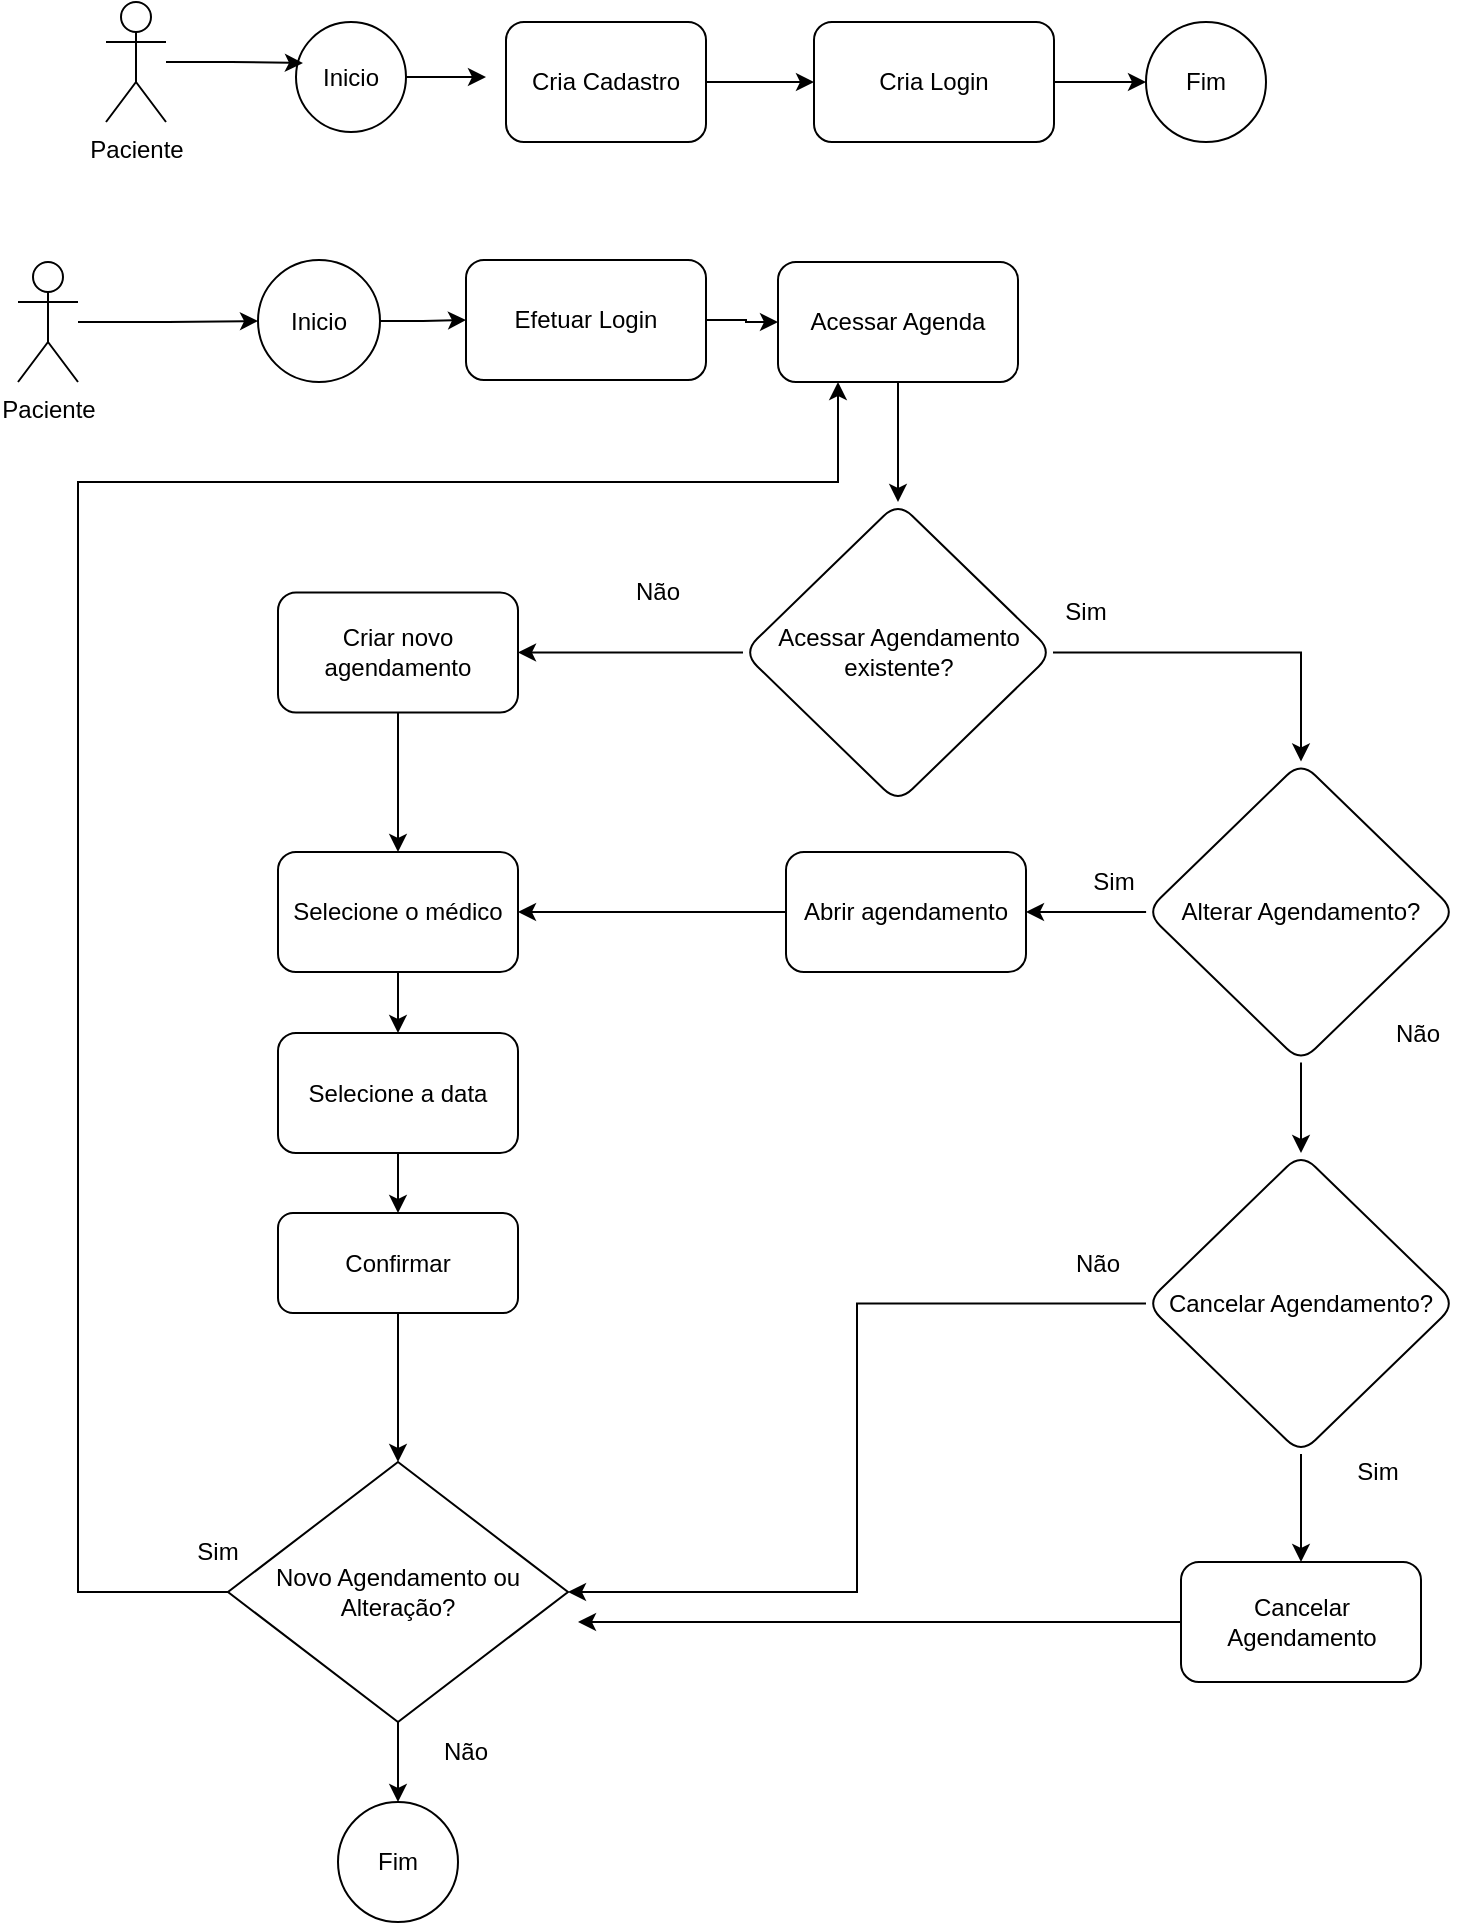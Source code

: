 <mxfile version="24.7.5">
  <diagram name="Página-1" id="yGf2p1bEU68mInLZERMO">
    <mxGraphModel dx="1009" dy="1711" grid="1" gridSize="10" guides="1" tooltips="1" connect="1" arrows="1" fold="1" page="1" pageScale="1" pageWidth="827" pageHeight="1169" math="0" shadow="0">
      <root>
        <mxCell id="0" />
        <mxCell id="1" parent="0" />
        <mxCell id="EHjnhafDSW_3wNCzah2m-1" value="Paciente" style="shape=umlActor;verticalLabelPosition=bottom;verticalAlign=top;html=1;outlineConnect=0;" vertex="1" parent="1">
          <mxGeometry x="124" y="-1100" width="30" height="60" as="geometry" />
        </mxCell>
        <mxCell id="EHjnhafDSW_3wNCzah2m-2" style="edgeStyle=orthogonalEdgeStyle;rounded=0;orthogonalLoop=1;jettySize=auto;html=1;" edge="1" parent="1" source="EHjnhafDSW_3wNCzah2m-3">
          <mxGeometry relative="1" as="geometry">
            <mxPoint x="314" y="-1062.5" as="targetPoint" />
          </mxGeometry>
        </mxCell>
        <mxCell id="EHjnhafDSW_3wNCzah2m-3" value="Inicio" style="ellipse;whiteSpace=wrap;html=1;aspect=fixed;" vertex="1" parent="1">
          <mxGeometry x="219" y="-1090" width="55" height="55" as="geometry" />
        </mxCell>
        <mxCell id="EHjnhafDSW_3wNCzah2m-4" value="" style="edgeStyle=orthogonalEdgeStyle;rounded=0;orthogonalLoop=1;jettySize=auto;html=1;" edge="1" parent="1" source="EHjnhafDSW_3wNCzah2m-5" target="EHjnhafDSW_3wNCzah2m-7">
          <mxGeometry relative="1" as="geometry" />
        </mxCell>
        <mxCell id="EHjnhafDSW_3wNCzah2m-5" value="Cria Cadastro" style="rounded=1;whiteSpace=wrap;html=1;" vertex="1" parent="1">
          <mxGeometry x="324" y="-1090" width="100" height="60" as="geometry" />
        </mxCell>
        <mxCell id="EHjnhafDSW_3wNCzah2m-6" value="" style="edgeStyle=orthogonalEdgeStyle;rounded=0;orthogonalLoop=1;jettySize=auto;html=1;" edge="1" parent="1" source="EHjnhafDSW_3wNCzah2m-7" target="EHjnhafDSW_3wNCzah2m-8">
          <mxGeometry relative="1" as="geometry" />
        </mxCell>
        <mxCell id="EHjnhafDSW_3wNCzah2m-7" value="Cria Login" style="rounded=1;whiteSpace=wrap;html=1;" vertex="1" parent="1">
          <mxGeometry x="478" y="-1090" width="120" height="60" as="geometry" />
        </mxCell>
        <mxCell id="EHjnhafDSW_3wNCzah2m-8" value="Fim" style="ellipse;whiteSpace=wrap;html=1;aspect=fixed;" vertex="1" parent="1">
          <mxGeometry x="644" y="-1090" width="60" height="60" as="geometry" />
        </mxCell>
        <mxCell id="EHjnhafDSW_3wNCzah2m-9" style="edgeStyle=orthogonalEdgeStyle;rounded=0;orthogonalLoop=1;jettySize=auto;html=1;entryX=0.063;entryY=0.373;entryDx=0;entryDy=0;entryPerimeter=0;" edge="1" parent="1" source="EHjnhafDSW_3wNCzah2m-1" target="EHjnhafDSW_3wNCzah2m-3">
          <mxGeometry relative="1" as="geometry" />
        </mxCell>
        <mxCell id="EHjnhafDSW_3wNCzah2m-18" value="" style="edgeStyle=orthogonalEdgeStyle;rounded=0;orthogonalLoop=1;jettySize=auto;html=1;" edge="1" parent="1" source="EHjnhafDSW_3wNCzah2m-11" target="EHjnhafDSW_3wNCzah2m-12">
          <mxGeometry relative="1" as="geometry" />
        </mxCell>
        <mxCell id="EHjnhafDSW_3wNCzah2m-11" value="Paciente" style="shape=umlActor;verticalLabelPosition=bottom;verticalAlign=top;html=1;outlineConnect=0;" vertex="1" parent="1">
          <mxGeometry x="80" y="-970" width="30" height="60" as="geometry" />
        </mxCell>
        <mxCell id="EHjnhafDSW_3wNCzah2m-17" value="" style="edgeStyle=orthogonalEdgeStyle;rounded=0;orthogonalLoop=1;jettySize=auto;html=1;" edge="1" parent="1" source="EHjnhafDSW_3wNCzah2m-12" target="EHjnhafDSW_3wNCzah2m-15">
          <mxGeometry relative="1" as="geometry" />
        </mxCell>
        <mxCell id="EHjnhafDSW_3wNCzah2m-12" value="Inicio" style="ellipse;whiteSpace=wrap;html=1;aspect=fixed;" vertex="1" parent="1">
          <mxGeometry x="200" y="-971" width="61" height="61" as="geometry" />
        </mxCell>
        <mxCell id="EHjnhafDSW_3wNCzah2m-20" value="" style="edgeStyle=orthogonalEdgeStyle;rounded=0;orthogonalLoop=1;jettySize=auto;html=1;" edge="1" parent="1" source="EHjnhafDSW_3wNCzah2m-15" target="EHjnhafDSW_3wNCzah2m-19">
          <mxGeometry relative="1" as="geometry" />
        </mxCell>
        <mxCell id="EHjnhafDSW_3wNCzah2m-15" value="Efetuar Login" style="rounded=1;whiteSpace=wrap;html=1;" vertex="1" parent="1">
          <mxGeometry x="304" y="-971" width="120" height="60" as="geometry" />
        </mxCell>
        <mxCell id="EHjnhafDSW_3wNCzah2m-22" value="" style="edgeStyle=orthogonalEdgeStyle;rounded=0;orthogonalLoop=1;jettySize=auto;html=1;" edge="1" parent="1" source="EHjnhafDSW_3wNCzah2m-19" target="EHjnhafDSW_3wNCzah2m-21">
          <mxGeometry relative="1" as="geometry" />
        </mxCell>
        <mxCell id="EHjnhafDSW_3wNCzah2m-19" value="Acessar Agenda" style="whiteSpace=wrap;html=1;rounded=1;" vertex="1" parent="1">
          <mxGeometry x="460" y="-970" width="120" height="60" as="geometry" />
        </mxCell>
        <mxCell id="EHjnhafDSW_3wNCzah2m-26" value="" style="edgeStyle=orthogonalEdgeStyle;rounded=0;orthogonalLoop=1;jettySize=auto;html=1;entryX=0.5;entryY=0;entryDx=0;entryDy=0;" edge="1" parent="1" source="EHjnhafDSW_3wNCzah2m-21" target="EHjnhafDSW_3wNCzah2m-39">
          <mxGeometry relative="1" as="geometry">
            <mxPoint x="670" y="-774.7" as="targetPoint" />
          </mxGeometry>
        </mxCell>
        <mxCell id="EHjnhafDSW_3wNCzah2m-34" value="" style="edgeStyle=orthogonalEdgeStyle;rounded=0;orthogonalLoop=1;jettySize=auto;html=1;entryX=1;entryY=0.5;entryDx=0;entryDy=0;" edge="1" parent="1" source="EHjnhafDSW_3wNCzah2m-21" target="EHjnhafDSW_3wNCzah2m-41">
          <mxGeometry relative="1" as="geometry" />
        </mxCell>
        <mxCell id="EHjnhafDSW_3wNCzah2m-21" value="Acessar Agendamento existente?" style="rhombus;whiteSpace=wrap;html=1;rounded=1;" vertex="1" parent="1">
          <mxGeometry x="442.5" y="-850" width="155" height="150.5" as="geometry" />
        </mxCell>
        <mxCell id="EHjnhafDSW_3wNCzah2m-144" value="" style="edgeStyle=orthogonalEdgeStyle;rounded=0;orthogonalLoop=1;jettySize=auto;html=1;" edge="1" parent="1" source="EHjnhafDSW_3wNCzah2m-23" target="EHjnhafDSW_3wNCzah2m-27">
          <mxGeometry relative="1" as="geometry" />
        </mxCell>
        <mxCell id="EHjnhafDSW_3wNCzah2m-23" value="Selecione o médico" style="whiteSpace=wrap;html=1;rounded=1;" vertex="1" parent="1">
          <mxGeometry x="210" y="-675" width="120" height="60" as="geometry" />
        </mxCell>
        <mxCell id="EHjnhafDSW_3wNCzah2m-36" value="" style="edgeStyle=orthogonalEdgeStyle;rounded=0;orthogonalLoop=1;jettySize=auto;html=1;" edge="1" parent="1" source="EHjnhafDSW_3wNCzah2m-27" target="EHjnhafDSW_3wNCzah2m-28">
          <mxGeometry relative="1" as="geometry" />
        </mxCell>
        <mxCell id="EHjnhafDSW_3wNCzah2m-27" value="Selecione a data" style="whiteSpace=wrap;html=1;rounded=1;" vertex="1" parent="1">
          <mxGeometry x="210" y="-584.5" width="120" height="60" as="geometry" />
        </mxCell>
        <mxCell id="EHjnhafDSW_3wNCzah2m-145" style="edgeStyle=orthogonalEdgeStyle;rounded=0;orthogonalLoop=1;jettySize=auto;html=1;" edge="1" parent="1" source="EHjnhafDSW_3wNCzah2m-28" target="EHjnhafDSW_3wNCzah2m-29">
          <mxGeometry relative="1" as="geometry" />
        </mxCell>
        <mxCell id="EHjnhafDSW_3wNCzah2m-28" value="Confirmar" style="whiteSpace=wrap;html=1;rounded=1;" vertex="1" parent="1">
          <mxGeometry x="210" y="-494.5" width="120" height="50" as="geometry" />
        </mxCell>
        <mxCell id="EHjnhafDSW_3wNCzah2m-32" value="" style="edgeStyle=orthogonalEdgeStyle;rounded=0;orthogonalLoop=1;jettySize=auto;html=1;" edge="1" parent="1" source="EHjnhafDSW_3wNCzah2m-29" target="EHjnhafDSW_3wNCzah2m-31">
          <mxGeometry relative="1" as="geometry" />
        </mxCell>
        <mxCell id="EHjnhafDSW_3wNCzah2m-154" style="edgeStyle=orthogonalEdgeStyle;rounded=0;orthogonalLoop=1;jettySize=auto;html=1;entryX=0.25;entryY=1;entryDx=0;entryDy=0;" edge="1" parent="1" source="EHjnhafDSW_3wNCzah2m-29" target="EHjnhafDSW_3wNCzah2m-19">
          <mxGeometry relative="1" as="geometry">
            <Array as="points">
              <mxPoint x="110" y="-305" />
              <mxPoint x="110" y="-860" />
              <mxPoint x="490" y="-860" />
            </Array>
          </mxGeometry>
        </mxCell>
        <mxCell id="EHjnhafDSW_3wNCzah2m-29" value="Novo Agendamento ou Alteração?" style="rhombus;whiteSpace=wrap;html=1;" vertex="1" parent="1">
          <mxGeometry x="185" y="-370" width="170" height="130" as="geometry" />
        </mxCell>
        <mxCell id="EHjnhafDSW_3wNCzah2m-31" value="Fim" style="ellipse;whiteSpace=wrap;html=1;aspect=fixed;" vertex="1" parent="1">
          <mxGeometry x="240" y="-200" width="60" height="60" as="geometry" />
        </mxCell>
        <mxCell id="EHjnhafDSW_3wNCzah2m-33" value="Não" style="text;html=1;align=center;verticalAlign=middle;whiteSpace=wrap;rounded=0;" vertex="1" parent="1">
          <mxGeometry x="370" y="-820" width="60" height="30" as="geometry" />
        </mxCell>
        <mxCell id="EHjnhafDSW_3wNCzah2m-38" value="Sim" style="text;html=1;align=center;verticalAlign=middle;whiteSpace=wrap;rounded=0;" vertex="1" parent="1">
          <mxGeometry x="150" y="-340" width="60" height="30" as="geometry" />
        </mxCell>
        <mxCell id="EHjnhafDSW_3wNCzah2m-146" value="" style="edgeStyle=orthogonalEdgeStyle;rounded=0;orthogonalLoop=1;jettySize=auto;html=1;" edge="1" parent="1" source="EHjnhafDSW_3wNCzah2m-39" target="EHjnhafDSW_3wNCzah2m-48">
          <mxGeometry relative="1" as="geometry" />
        </mxCell>
        <mxCell id="EHjnhafDSW_3wNCzah2m-148" value="" style="edgeStyle=orthogonalEdgeStyle;rounded=0;orthogonalLoop=1;jettySize=auto;html=1;" edge="1" parent="1" source="EHjnhafDSW_3wNCzah2m-39" target="EHjnhafDSW_3wNCzah2m-57">
          <mxGeometry relative="1" as="geometry" />
        </mxCell>
        <mxCell id="EHjnhafDSW_3wNCzah2m-39" value="Alterar Agendamento?" style="rhombus;whiteSpace=wrap;html=1;rounded=1;" vertex="1" parent="1">
          <mxGeometry x="644" y="-720.25" width="155" height="150.5" as="geometry" />
        </mxCell>
        <mxCell id="EHjnhafDSW_3wNCzah2m-143" value="" style="edgeStyle=orthogonalEdgeStyle;rounded=0;orthogonalLoop=1;jettySize=auto;html=1;" edge="1" parent="1" source="EHjnhafDSW_3wNCzah2m-41" target="EHjnhafDSW_3wNCzah2m-23">
          <mxGeometry relative="1" as="geometry" />
        </mxCell>
        <mxCell id="EHjnhafDSW_3wNCzah2m-41" value="Criar novo agendamento" style="rounded=1;whiteSpace=wrap;html=1;" vertex="1" parent="1">
          <mxGeometry x="210" y="-804.75" width="120" height="60" as="geometry" />
        </mxCell>
        <mxCell id="EHjnhafDSW_3wNCzah2m-44" value="Não" style="text;html=1;align=center;verticalAlign=middle;whiteSpace=wrap;rounded=0;" vertex="1" parent="1">
          <mxGeometry x="274" y="-240" width="60" height="30" as="geometry" />
        </mxCell>
        <mxCell id="EHjnhafDSW_3wNCzah2m-46" value="Sim" style="text;html=1;align=center;verticalAlign=middle;whiteSpace=wrap;rounded=0;" vertex="1" parent="1">
          <mxGeometry x="584" y="-810" width="60" height="30" as="geometry" />
        </mxCell>
        <mxCell id="EHjnhafDSW_3wNCzah2m-147" style="edgeStyle=orthogonalEdgeStyle;rounded=0;orthogonalLoop=1;jettySize=auto;html=1;entryX=1;entryY=0.5;entryDx=0;entryDy=0;" edge="1" parent="1" source="EHjnhafDSW_3wNCzah2m-48" target="EHjnhafDSW_3wNCzah2m-23">
          <mxGeometry relative="1" as="geometry" />
        </mxCell>
        <mxCell id="EHjnhafDSW_3wNCzah2m-48" value="Abrir agendamento" style="rounded=1;whiteSpace=wrap;html=1;" vertex="1" parent="1">
          <mxGeometry x="464" y="-675" width="120" height="60" as="geometry" />
        </mxCell>
        <mxCell id="EHjnhafDSW_3wNCzah2m-54" style="edgeStyle=orthogonalEdgeStyle;rounded=0;orthogonalLoop=1;jettySize=auto;html=1;exitX=0.5;exitY=1;exitDx=0;exitDy=0;" edge="1" parent="1" source="EHjnhafDSW_3wNCzah2m-46" target="EHjnhafDSW_3wNCzah2m-46">
          <mxGeometry relative="1" as="geometry" />
        </mxCell>
        <mxCell id="EHjnhafDSW_3wNCzah2m-55" value="Sim" style="text;html=1;align=center;verticalAlign=middle;whiteSpace=wrap;rounded=0;" vertex="1" parent="1">
          <mxGeometry x="597.5" y="-675" width="60" height="30" as="geometry" />
        </mxCell>
        <mxCell id="EHjnhafDSW_3wNCzah2m-56" value="Não" style="text;html=1;align=center;verticalAlign=middle;whiteSpace=wrap;rounded=0;" vertex="1" parent="1">
          <mxGeometry x="750" y="-599" width="60" height="30" as="geometry" />
        </mxCell>
        <mxCell id="EHjnhafDSW_3wNCzah2m-149" style="edgeStyle=orthogonalEdgeStyle;rounded=0;orthogonalLoop=1;jettySize=auto;html=1;entryX=1;entryY=0.5;entryDx=0;entryDy=0;" edge="1" parent="1" source="EHjnhafDSW_3wNCzah2m-57" target="EHjnhafDSW_3wNCzah2m-29">
          <mxGeometry relative="1" as="geometry" />
        </mxCell>
        <mxCell id="EHjnhafDSW_3wNCzah2m-151" value="" style="edgeStyle=orthogonalEdgeStyle;rounded=0;orthogonalLoop=1;jettySize=auto;html=1;" edge="1" parent="1" source="EHjnhafDSW_3wNCzah2m-57" target="EHjnhafDSW_3wNCzah2m-142">
          <mxGeometry relative="1" as="geometry" />
        </mxCell>
        <mxCell id="EHjnhafDSW_3wNCzah2m-57" value="Cancelar Agendamento?" style="rhombus;whiteSpace=wrap;html=1;rounded=1;" vertex="1" parent="1">
          <mxGeometry x="644" y="-524.5" width="155" height="150.5" as="geometry" />
        </mxCell>
        <mxCell id="EHjnhafDSW_3wNCzah2m-139" value="Não" style="text;html=1;align=center;verticalAlign=middle;whiteSpace=wrap;rounded=0;" vertex="1" parent="1">
          <mxGeometry x="590" y="-484.5" width="60" height="30" as="geometry" />
        </mxCell>
        <mxCell id="EHjnhafDSW_3wNCzah2m-141" value="Sim" style="text;html=1;align=center;verticalAlign=middle;whiteSpace=wrap;rounded=0;" vertex="1" parent="1">
          <mxGeometry x="730" y="-380" width="60" height="30" as="geometry" />
        </mxCell>
        <mxCell id="EHjnhafDSW_3wNCzah2m-153" style="edgeStyle=orthogonalEdgeStyle;rounded=0;orthogonalLoop=1;jettySize=auto;html=1;" edge="1" parent="1" source="EHjnhafDSW_3wNCzah2m-142">
          <mxGeometry relative="1" as="geometry">
            <mxPoint x="360" y="-290" as="targetPoint" />
          </mxGeometry>
        </mxCell>
        <mxCell id="EHjnhafDSW_3wNCzah2m-142" value="Cancelar Agendamento" style="rounded=1;whiteSpace=wrap;html=1;" vertex="1" parent="1">
          <mxGeometry x="661.5" y="-320" width="120" height="60" as="geometry" />
        </mxCell>
      </root>
    </mxGraphModel>
  </diagram>
</mxfile>
